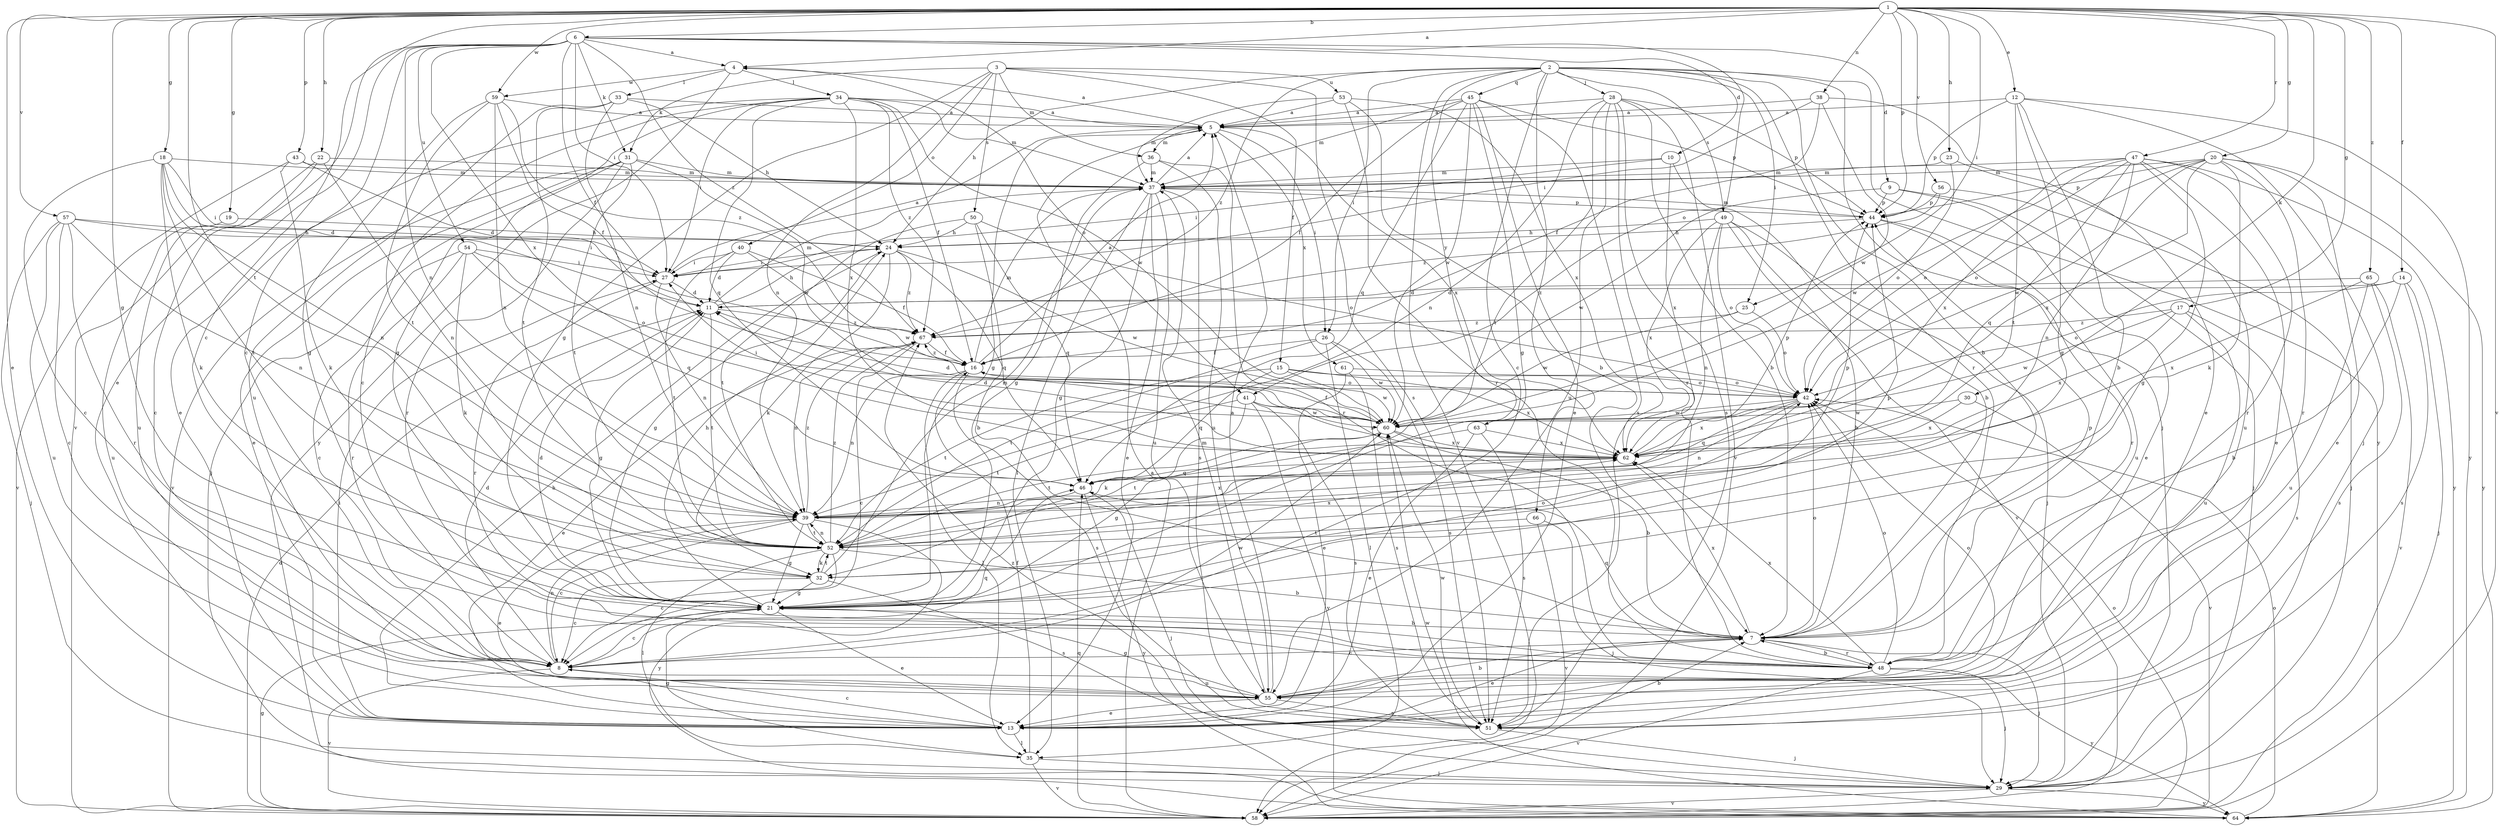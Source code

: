 strict digraph  {
	1 -> 4 [label=a];
	5 -> 4 [label=a];
	6 -> 4 [label=a];
	12 -> 5 [label=a];
	16 -> 5 [label=a];
	27 -> 5 [label=a];
	28 -> 5 [label=a];
	33 -> 5 [label=a];
	34 -> 5 [label=a];
	37 -> 5 [label=a];
	38 -> 5 [label=a];
	45 -> 5 [label=a];
	53 -> 5 [label=a];
	55 -> 5 [label=a];
	58 -> 5 [label=a];
	59 -> 5 [label=a];
	1 -> 6 [label=b];
	2 -> 7 [label=b];
	10 -> 7 [label=b];
	12 -> 7 [label=b];
	14 -> 7 [label=b];
	21 -> 7 [label=b];
	28 -> 7 [label=b];
	48 -> 7 [label=b];
	49 -> 7 [label=b];
	50 -> 7 [label=b];
	51 -> 7 [label=b];
	52 -> 7 [label=b];
	53 -> 7 [label=b];
	55 -> 7 [label=b];
	60 -> 7 [label=b];
	1 -> 8 [label=c];
	2 -> 8 [label=c];
	6 -> 8 [label=c];
	7 -> 8 [label=c];
	13 -> 8 [label=c];
	18 -> 8 [label=c];
	21 -> 8 [label=c];
	22 -> 8 [label=c];
	32 -> 8 [label=c];
	34 -> 8 [label=c];
	39 -> 8 [label=c];
	52 -> 8 [label=c];
	54 -> 8 [label=c];
	57 -> 8 [label=c];
	67 -> 8 [label=c];
	6 -> 9 [label=d];
	6 -> 10 [label=d];
	8 -> 11 [label=d];
	14 -> 11 [label=d];
	18 -> 11 [label=d];
	21 -> 11 [label=d];
	27 -> 11 [label=d];
	40 -> 11 [label=d];
	43 -> 11 [label=d];
	58 -> 11 [label=d];
	60 -> 11 [label=d];
	62 -> 11 [label=d];
	65 -> 11 [label=d];
	1 -> 12 [label=e];
	1 -> 13 [label=e];
	6 -> 13 [label=e];
	7 -> 13 [label=e];
	9 -> 13 [label=e];
	20 -> 13 [label=e];
	21 -> 13 [label=e];
	31 -> 13 [label=e];
	34 -> 13 [label=e];
	37 -> 13 [label=e];
	38 -> 13 [label=e];
	39 -> 13 [label=e];
	45 -> 13 [label=e];
	47 -> 13 [label=e];
	55 -> 13 [label=e];
	61 -> 13 [label=e];
	63 -> 13 [label=e];
	67 -> 13 [label=e];
	1 -> 14 [label=f];
	3 -> 15 [label=f];
	6 -> 16 [label=f];
	26 -> 16 [label=f];
	34 -> 16 [label=f];
	35 -> 16 [label=f];
	38 -> 16 [label=f];
	40 -> 16 [label=f];
	45 -> 16 [label=f];
	59 -> 16 [label=f];
	60 -> 16 [label=f];
	67 -> 16 [label=f];
	1 -> 17 [label=g];
	1 -> 18 [label=g];
	1 -> 19 [label=g];
	1 -> 20 [label=g];
	1 -> 21 [label=g];
	3 -> 21 [label=g];
	5 -> 21 [label=g];
	11 -> 21 [label=g];
	12 -> 21 [label=g];
	24 -> 21 [label=g];
	32 -> 21 [label=g];
	34 -> 21 [label=g];
	35 -> 21 [label=g];
	36 -> 21 [label=g];
	37 -> 21 [label=g];
	39 -> 21 [label=g];
	45 -> 21 [label=g];
	47 -> 21 [label=g];
	55 -> 21 [label=g];
	58 -> 21 [label=g];
	59 -> 21 [label=g];
	60 -> 21 [label=g];
	1 -> 22 [label=h];
	1 -> 23 [label=h];
	2 -> 24 [label=h];
	11 -> 24 [label=h];
	13 -> 24 [label=h];
	19 -> 24 [label=h];
	21 -> 24 [label=h];
	33 -> 24 [label=h];
	44 -> 24 [label=h];
	49 -> 24 [label=h];
	50 -> 24 [label=h];
	57 -> 24 [label=h];
	1 -> 25 [label=i];
	2 -> 25 [label=i];
	2 -> 26 [label=i];
	5 -> 26 [label=i];
	6 -> 27 [label=i];
	10 -> 27 [label=i];
	13 -> 27 [label=i];
	18 -> 27 [label=i];
	24 -> 27 [label=i];
	34 -> 27 [label=i];
	38 -> 27 [label=i];
	40 -> 27 [label=i];
	54 -> 27 [label=i];
	57 -> 27 [label=i];
	60 -> 27 [label=i];
	2 -> 28 [label=j];
	2 -> 29 [label=j];
	7 -> 29 [label=j];
	9 -> 29 [label=j];
	12 -> 29 [label=j];
	14 -> 29 [label=j];
	31 -> 29 [label=j];
	35 -> 29 [label=j];
	46 -> 29 [label=j];
	48 -> 29 [label=j];
	49 -> 29 [label=j];
	51 -> 29 [label=j];
	56 -> 29 [label=j];
	57 -> 29 [label=j];
	66 -> 29 [label=j];
	1 -> 30 [label=k];
	3 -> 31 [label=k];
	6 -> 31 [label=k];
	18 -> 32 [label=k];
	20 -> 32 [label=k];
	24 -> 32 [label=k];
	41 -> 32 [label=k];
	43 -> 32 [label=k];
	52 -> 32 [label=k];
	54 -> 32 [label=k];
	4 -> 33 [label=l];
	4 -> 34 [label=l];
	13 -> 35 [label=l];
	16 -> 35 [label=l];
	26 -> 35 [label=l];
	37 -> 35 [label=l];
	52 -> 35 [label=l];
	3 -> 36 [label=m];
	5 -> 36 [label=m];
	10 -> 37 [label=m];
	11 -> 37 [label=m];
	16 -> 37 [label=m];
	18 -> 37 [label=m];
	20 -> 37 [label=m];
	22 -> 37 [label=m];
	23 -> 37 [label=m];
	31 -> 37 [label=m];
	32 -> 37 [label=m];
	34 -> 37 [label=m];
	36 -> 37 [label=m];
	43 -> 37 [label=m];
	44 -> 37 [label=m];
	45 -> 37 [label=m];
	47 -> 37 [label=m];
	53 -> 37 [label=m];
	55 -> 37 [label=m];
	1 -> 38 [label=n];
	3 -> 39 [label=n];
	6 -> 39 [label=n];
	8 -> 39 [label=n];
	16 -> 39 [label=n];
	18 -> 39 [label=n];
	22 -> 39 [label=n];
	27 -> 39 [label=n];
	28 -> 39 [label=n];
	33 -> 39 [label=n];
	42 -> 39 [label=n];
	46 -> 39 [label=n];
	47 -> 39 [label=n];
	49 -> 39 [label=n];
	52 -> 39 [label=n];
	57 -> 39 [label=n];
	59 -> 39 [label=n];
	67 -> 39 [label=n];
	3 -> 40 [label=o];
	4 -> 41 [label=o];
	6 -> 41 [label=o];
	7 -> 42 [label=o];
	14 -> 42 [label=o];
	15 -> 42 [label=o];
	16 -> 42 [label=o];
	20 -> 42 [label=o];
	21 -> 42 [label=o];
	23 -> 42 [label=o];
	25 -> 42 [label=o];
	47 -> 42 [label=o];
	48 -> 42 [label=o];
	49 -> 42 [label=o];
	50 -> 42 [label=o];
	54 -> 42 [label=o];
	55 -> 42 [label=o];
	58 -> 42 [label=o];
	61 -> 42 [label=o];
	64 -> 42 [label=o];
	1 -> 43 [label=p];
	1 -> 44 [label=p];
	7 -> 44 [label=p];
	9 -> 44 [label=p];
	12 -> 44 [label=p];
	20 -> 44 [label=p];
	28 -> 44 [label=p];
	32 -> 44 [label=p];
	37 -> 44 [label=p];
	39 -> 44 [label=p];
	45 -> 44 [label=p];
	56 -> 44 [label=p];
	62 -> 44 [label=p];
	2 -> 45 [label=q];
	7 -> 46 [label=q];
	8 -> 46 [label=q];
	15 -> 46 [label=q];
	24 -> 46 [label=q];
	34 -> 46 [label=q];
	42 -> 46 [label=q];
	45 -> 46 [label=q];
	47 -> 46 [label=q];
	50 -> 46 [label=q];
	54 -> 46 [label=q];
	58 -> 46 [label=q];
	62 -> 46 [label=q];
	1 -> 47 [label=r];
	2 -> 48 [label=r];
	7 -> 48 [label=r];
	20 -> 48 [label=r];
	27 -> 48 [label=r];
	28 -> 48 [label=r];
	31 -> 48 [label=r];
	36 -> 48 [label=r];
	44 -> 48 [label=r];
	47 -> 48 [label=r];
	53 -> 48 [label=r];
	54 -> 48 [label=r];
	57 -> 48 [label=r];
	2 -> 49 [label=s];
	3 -> 50 [label=s];
	3 -> 51 [label=s];
	14 -> 51 [label=s];
	16 -> 51 [label=s];
	17 -> 51 [label=s];
	26 -> 51 [label=s];
	28 -> 51 [label=s];
	32 -> 51 [label=s];
	37 -> 51 [label=s];
	41 -> 51 [label=s];
	45 -> 51 [label=s];
	55 -> 51 [label=s];
	61 -> 51 [label=s];
	63 -> 51 [label=s];
	65 -> 51 [label=s];
	1 -> 52 [label=t];
	11 -> 52 [label=t];
	12 -> 52 [label=t];
	15 -> 52 [label=t];
	18 -> 52 [label=t];
	26 -> 52 [label=t];
	28 -> 52 [label=t];
	31 -> 52 [label=t];
	32 -> 52 [label=t];
	33 -> 52 [label=t];
	39 -> 52 [label=t];
	40 -> 52 [label=t];
	41 -> 52 [label=t];
	50 -> 52 [label=t];
	59 -> 52 [label=t];
	60 -> 52 [label=t];
	63 -> 52 [label=t];
	66 -> 52 [label=t];
	3 -> 53 [label=u];
	6 -> 54 [label=u];
	8 -> 55 [label=u];
	17 -> 55 [label=u];
	19 -> 55 [label=u];
	22 -> 55 [label=u];
	23 -> 55 [label=u];
	28 -> 55 [label=u];
	33 -> 55 [label=u];
	36 -> 55 [label=u];
	37 -> 55 [label=u];
	44 -> 55 [label=u];
	57 -> 55 [label=u];
	65 -> 55 [label=u];
	1 -> 56 [label=v];
	1 -> 57 [label=v];
	1 -> 58 [label=v];
	2 -> 58 [label=v];
	6 -> 58 [label=v];
	8 -> 58 [label=v];
	28 -> 58 [label=v];
	29 -> 58 [label=v];
	30 -> 58 [label=v];
	31 -> 58 [label=v];
	35 -> 58 [label=v];
	43 -> 58 [label=v];
	48 -> 58 [label=v];
	49 -> 58 [label=v];
	65 -> 58 [label=v];
	66 -> 58 [label=v];
	1 -> 59 [label=w];
	4 -> 59 [label=w];
	8 -> 60 [label=w];
	9 -> 60 [label=w];
	15 -> 60 [label=w];
	17 -> 60 [label=w];
	20 -> 60 [label=w];
	24 -> 60 [label=w];
	25 -> 60 [label=w];
	26 -> 60 [label=w];
	30 -> 60 [label=w];
	31 -> 60 [label=w];
	34 -> 60 [label=w];
	38 -> 60 [label=w];
	40 -> 60 [label=w];
	41 -> 60 [label=w];
	42 -> 60 [label=w];
	45 -> 60 [label=w];
	47 -> 60 [label=w];
	51 -> 60 [label=w];
	64 -> 60 [label=w];
	5 -> 61 [label=x];
	5 -> 62 [label=x];
	6 -> 62 [label=x];
	7 -> 62 [label=x];
	10 -> 62 [label=x];
	15 -> 62 [label=x];
	17 -> 62 [label=x];
	20 -> 62 [label=x];
	30 -> 62 [label=x];
	34 -> 62 [label=x];
	39 -> 62 [label=x];
	41 -> 62 [label=x];
	42 -> 62 [label=x];
	47 -> 62 [label=x];
	48 -> 62 [label=x];
	49 -> 62 [label=x];
	52 -> 62 [label=x];
	53 -> 62 [label=x];
	60 -> 62 [label=x];
	63 -> 62 [label=x];
	65 -> 62 [label=x];
	2 -> 63 [label=y];
	2 -> 64 [label=y];
	4 -> 64 [label=y];
	12 -> 64 [label=y];
	20 -> 64 [label=y];
	29 -> 64 [label=y];
	39 -> 64 [label=y];
	41 -> 64 [label=y];
	46 -> 64 [label=y];
	47 -> 64 [label=y];
	48 -> 64 [label=y];
	1 -> 65 [label=z];
	2 -> 66 [label=z];
	2 -> 67 [label=z];
	6 -> 67 [label=z];
	11 -> 67 [label=z];
	16 -> 67 [label=z];
	17 -> 67 [label=z];
	24 -> 67 [label=z];
	25 -> 67 [label=z];
	29 -> 67 [label=z];
	34 -> 67 [label=z];
	39 -> 67 [label=z];
	52 -> 67 [label=z];
	56 -> 67 [label=z];
	59 -> 67 [label=z];
}
